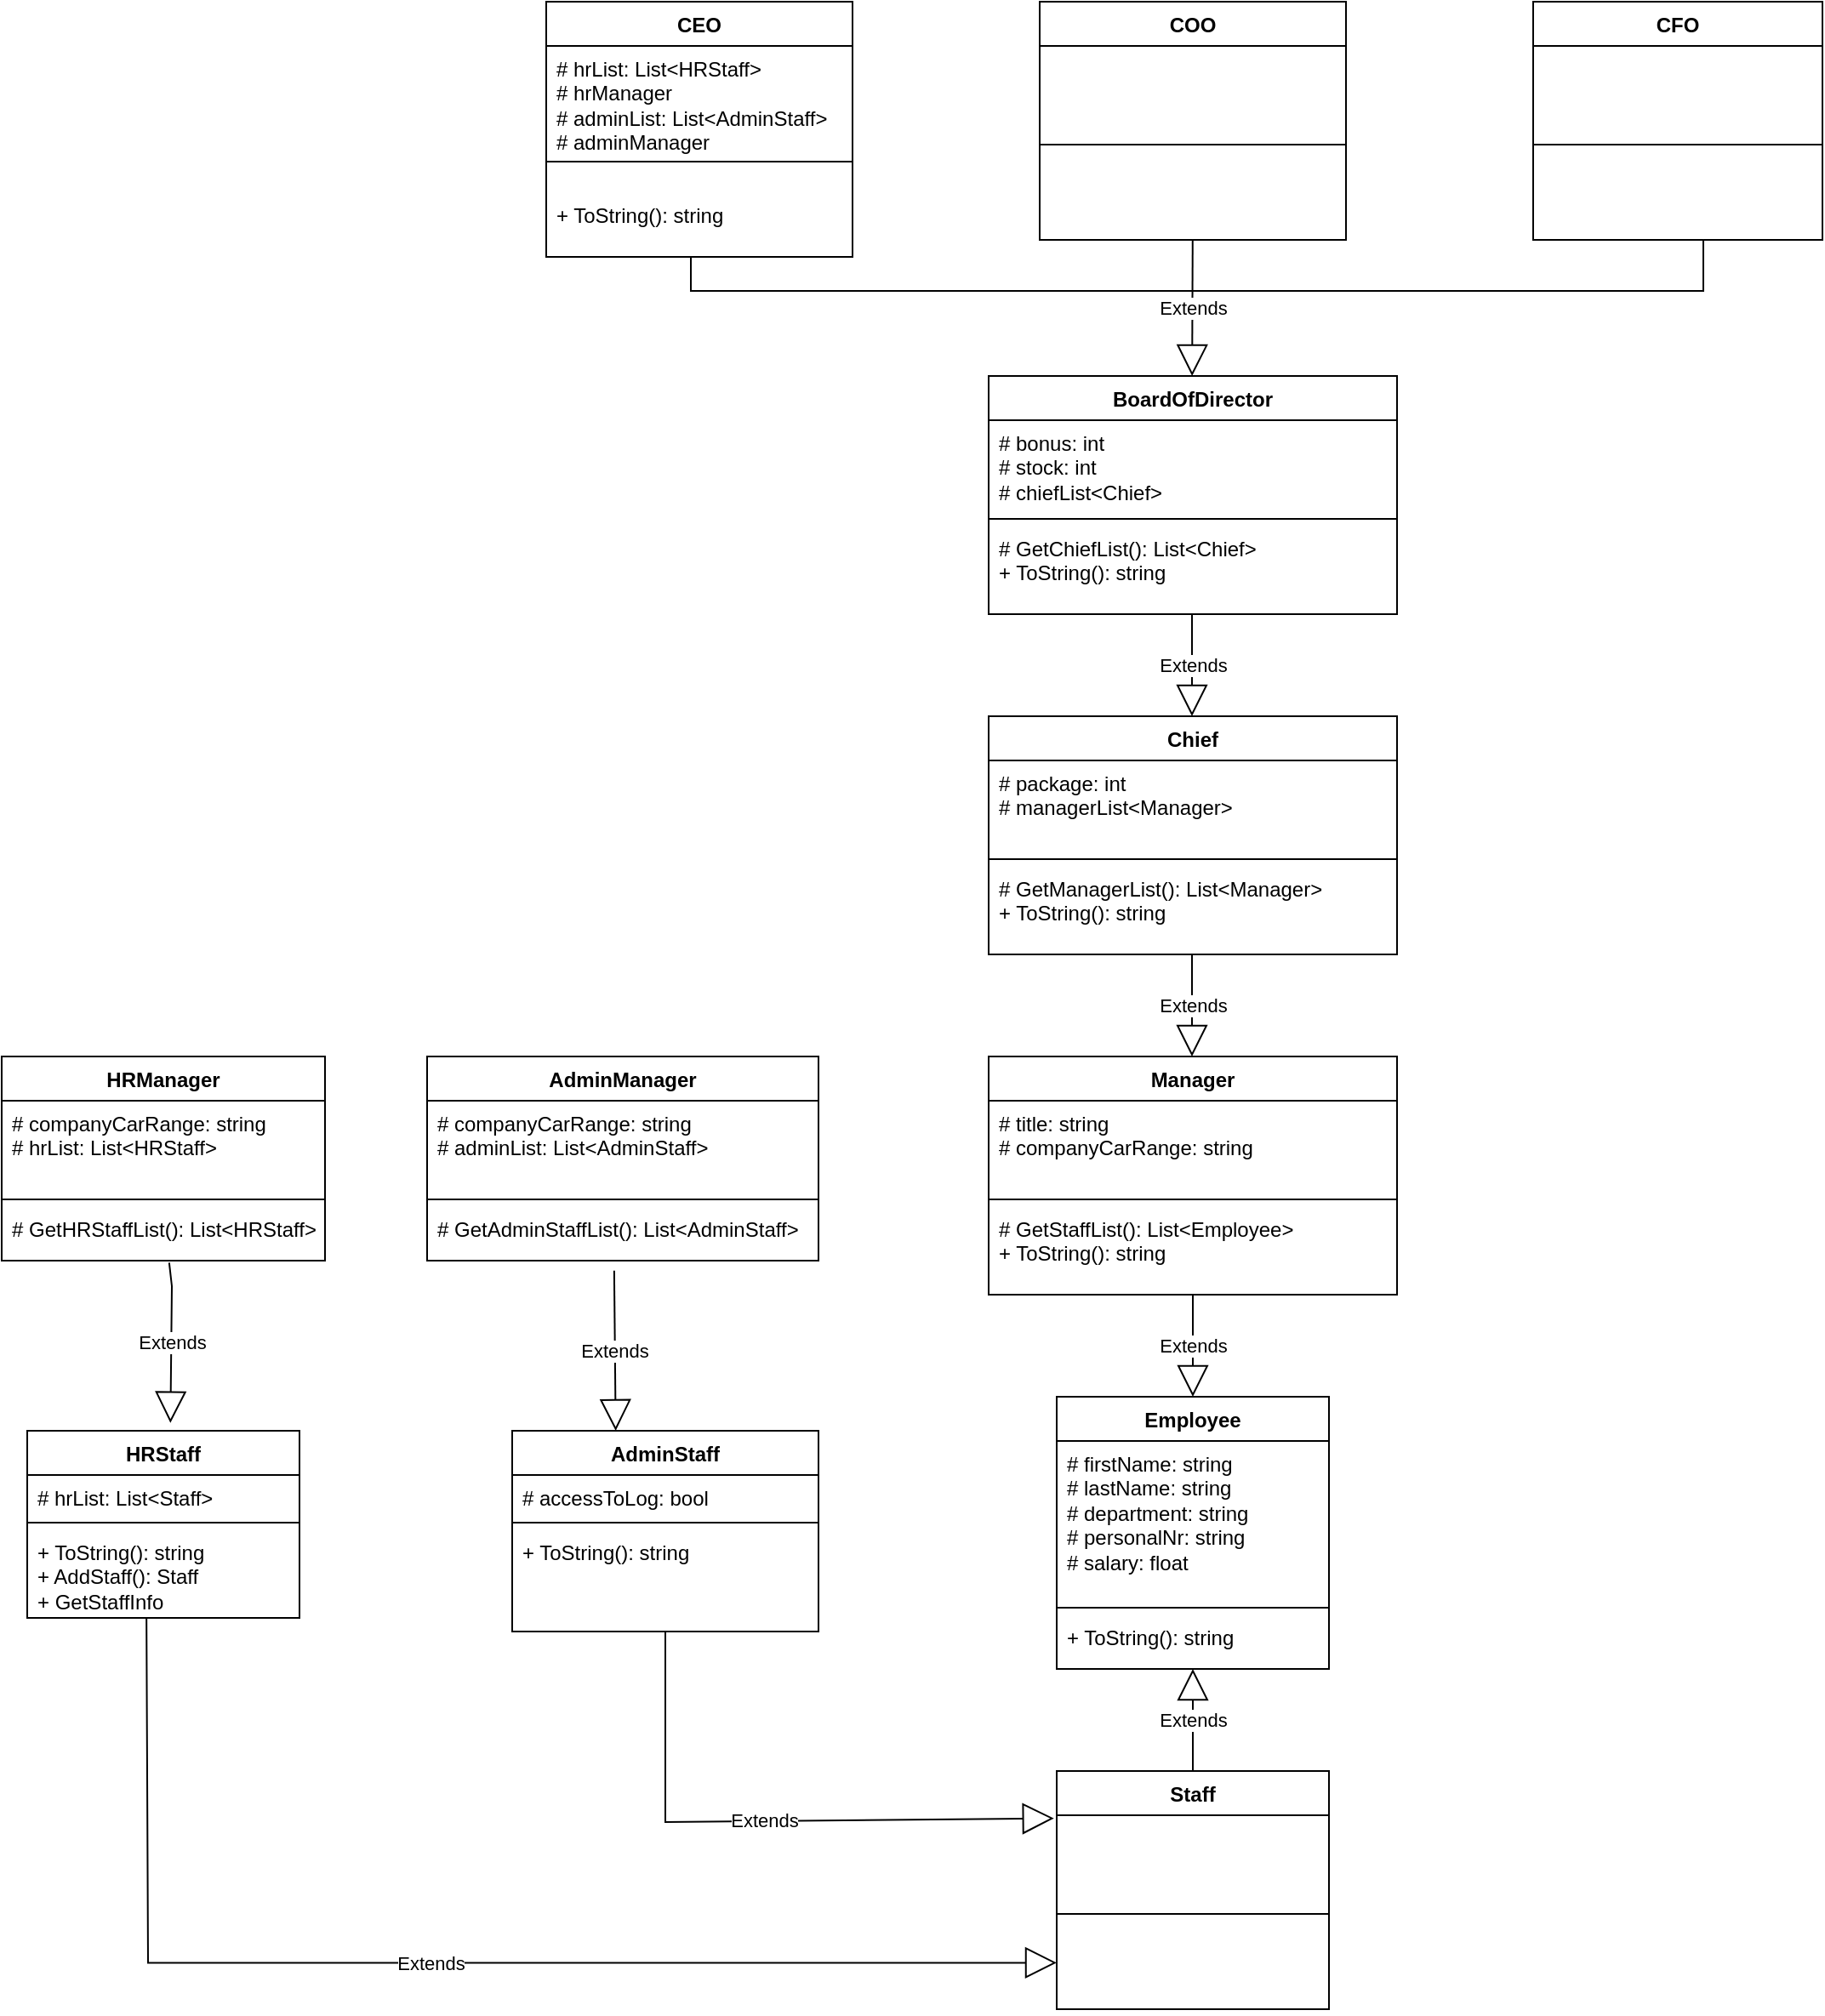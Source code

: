 <mxfile version="21.7.5" type="github">
  <diagram name="Side-1" id="TLTGw_g-QJNyRtPnsupi">
    <mxGraphModel dx="2755" dy="958" grid="1" gridSize="10" guides="1" tooltips="1" connect="1" arrows="1" fold="1" page="1" pageScale="1" pageWidth="827" pageHeight="1169" math="0" shadow="0">
      <root>
        <mxCell id="0" />
        <mxCell id="1" parent="0" />
        <mxCell id="zKcJMYXi46Nok8ppzhUQ-1" value="Employee" style="swimlane;fontStyle=1;align=center;verticalAlign=top;childLayout=stackLayout;horizontal=1;startSize=26;horizontalStack=0;resizeParent=1;resizeParentMax=0;resizeLast=0;collapsible=1;marginBottom=0;whiteSpace=wrap;html=1;" vertex="1" parent="1">
          <mxGeometry x="80" y="870" width="160" height="160" as="geometry" />
        </mxCell>
        <mxCell id="zKcJMYXi46Nok8ppzhUQ-2" value="# firstName: string&lt;br&gt;# lastName: string&lt;br&gt;# department: string&lt;br&gt;# personalNr: string&lt;br&gt;# salary: float" style="text;strokeColor=none;fillColor=none;align=left;verticalAlign=top;spacingLeft=4;spacingRight=4;overflow=hidden;rotatable=0;points=[[0,0.5],[1,0.5]];portConstraint=eastwest;whiteSpace=wrap;html=1;" vertex="1" parent="zKcJMYXi46Nok8ppzhUQ-1">
          <mxGeometry y="26" width="160" height="94" as="geometry" />
        </mxCell>
        <mxCell id="zKcJMYXi46Nok8ppzhUQ-3" value="" style="line;strokeWidth=1;fillColor=none;align=left;verticalAlign=middle;spacingTop=-1;spacingLeft=3;spacingRight=3;rotatable=0;labelPosition=right;points=[];portConstraint=eastwest;strokeColor=inherit;" vertex="1" parent="zKcJMYXi46Nok8ppzhUQ-1">
          <mxGeometry y="120" width="160" height="8" as="geometry" />
        </mxCell>
        <mxCell id="zKcJMYXi46Nok8ppzhUQ-4" value="+ ToString(): string" style="text;strokeColor=none;fillColor=none;align=left;verticalAlign=top;spacingLeft=4;spacingRight=4;overflow=hidden;rotatable=0;points=[[0,0.5],[1,0.5]];portConstraint=eastwest;whiteSpace=wrap;html=1;" vertex="1" parent="zKcJMYXi46Nok8ppzhUQ-1">
          <mxGeometry y="128" width="160" height="32" as="geometry" />
        </mxCell>
        <mxCell id="zKcJMYXi46Nok8ppzhUQ-9" value="Manager" style="swimlane;fontStyle=1;align=center;verticalAlign=top;childLayout=stackLayout;horizontal=1;startSize=26;horizontalStack=0;resizeParent=1;resizeParentMax=0;resizeLast=0;collapsible=1;marginBottom=0;whiteSpace=wrap;html=1;" vertex="1" parent="1">
          <mxGeometry x="40" y="670" width="240" height="140" as="geometry" />
        </mxCell>
        <mxCell id="zKcJMYXi46Nok8ppzhUQ-10" value="#&amp;nbsp;title: string&lt;br style=&quot;border-color: var(--border-color);&quot;&gt;#&amp;nbsp;companyCarRange: string" style="text;strokeColor=none;fillColor=none;align=left;verticalAlign=top;spacingLeft=4;spacingRight=4;overflow=hidden;rotatable=0;points=[[0,0.5],[1,0.5]];portConstraint=eastwest;whiteSpace=wrap;html=1;" vertex="1" parent="zKcJMYXi46Nok8ppzhUQ-9">
          <mxGeometry y="26" width="240" height="54" as="geometry" />
        </mxCell>
        <mxCell id="zKcJMYXi46Nok8ppzhUQ-11" value="" style="line;strokeWidth=1;fillColor=none;align=left;verticalAlign=middle;spacingTop=-1;spacingLeft=3;spacingRight=3;rotatable=0;labelPosition=right;points=[];portConstraint=eastwest;strokeColor=inherit;" vertex="1" parent="zKcJMYXi46Nok8ppzhUQ-9">
          <mxGeometry y="80" width="240" height="8" as="geometry" />
        </mxCell>
        <mxCell id="zKcJMYXi46Nok8ppzhUQ-12" value="# GetStaffList(): List&amp;lt;Employee&amp;gt;&lt;br&gt;+ ToString(): string" style="text;strokeColor=none;fillColor=none;align=left;verticalAlign=top;spacingLeft=4;spacingRight=4;overflow=hidden;rotatable=0;points=[[0,0.5],[1,0.5]];portConstraint=eastwest;whiteSpace=wrap;html=1;" vertex="1" parent="zKcJMYXi46Nok8ppzhUQ-9">
          <mxGeometry y="88" width="240" height="52" as="geometry" />
        </mxCell>
        <mxCell id="zKcJMYXi46Nok8ppzhUQ-13" value="Chief" style="swimlane;fontStyle=1;align=center;verticalAlign=top;childLayout=stackLayout;horizontal=1;startSize=26;horizontalStack=0;resizeParent=1;resizeParentMax=0;resizeLast=0;collapsible=1;marginBottom=0;whiteSpace=wrap;html=1;" vertex="1" parent="1">
          <mxGeometry x="40" y="470" width="240" height="140" as="geometry" />
        </mxCell>
        <mxCell id="zKcJMYXi46Nok8ppzhUQ-14" value="#&amp;nbsp;package: int&lt;br&gt;#&amp;nbsp;managerList&amp;lt;Manager&amp;gt;" style="text;strokeColor=none;fillColor=none;align=left;verticalAlign=top;spacingLeft=4;spacingRight=4;overflow=hidden;rotatable=0;points=[[0,0.5],[1,0.5]];portConstraint=eastwest;whiteSpace=wrap;html=1;" vertex="1" parent="zKcJMYXi46Nok8ppzhUQ-13">
          <mxGeometry y="26" width="240" height="54" as="geometry" />
        </mxCell>
        <mxCell id="zKcJMYXi46Nok8ppzhUQ-15" value="" style="line;strokeWidth=1;fillColor=none;align=left;verticalAlign=middle;spacingTop=-1;spacingLeft=3;spacingRight=3;rotatable=0;labelPosition=right;points=[];portConstraint=eastwest;strokeColor=inherit;" vertex="1" parent="zKcJMYXi46Nok8ppzhUQ-13">
          <mxGeometry y="80" width="240" height="8" as="geometry" />
        </mxCell>
        <mxCell id="zKcJMYXi46Nok8ppzhUQ-16" value="# GetManagerList(): List&amp;lt;Manager&amp;gt;&lt;br&gt;+ ToString(): string" style="text;strokeColor=none;fillColor=none;align=left;verticalAlign=top;spacingLeft=4;spacingRight=4;overflow=hidden;rotatable=0;points=[[0,0.5],[1,0.5]];portConstraint=eastwest;whiteSpace=wrap;html=1;" vertex="1" parent="zKcJMYXi46Nok8ppzhUQ-13">
          <mxGeometry y="88" width="240" height="52" as="geometry" />
        </mxCell>
        <mxCell id="zKcJMYXi46Nok8ppzhUQ-17" value="HRManager" style="swimlane;fontStyle=1;align=center;verticalAlign=top;childLayout=stackLayout;horizontal=1;startSize=26;horizontalStack=0;resizeParent=1;resizeParentMax=0;resizeLast=0;collapsible=1;marginBottom=0;whiteSpace=wrap;html=1;" vertex="1" parent="1">
          <mxGeometry x="-540" y="670" width="190" height="120" as="geometry" />
        </mxCell>
        <mxCell id="zKcJMYXi46Nok8ppzhUQ-18" value="# companyCarRange: string&lt;br&gt;#&amp;nbsp;hrList: List&amp;lt;HRStaff&amp;gt;" style="text;strokeColor=none;fillColor=none;align=left;verticalAlign=top;spacingLeft=4;spacingRight=4;overflow=hidden;rotatable=0;points=[[0,0.5],[1,0.5]];portConstraint=eastwest;whiteSpace=wrap;html=1;" vertex="1" parent="zKcJMYXi46Nok8ppzhUQ-17">
          <mxGeometry y="26" width="190" height="54" as="geometry" />
        </mxCell>
        <mxCell id="zKcJMYXi46Nok8ppzhUQ-19" value="" style="line;strokeWidth=1;fillColor=none;align=left;verticalAlign=middle;spacingTop=-1;spacingLeft=3;spacingRight=3;rotatable=0;labelPosition=right;points=[];portConstraint=eastwest;strokeColor=inherit;" vertex="1" parent="zKcJMYXi46Nok8ppzhUQ-17">
          <mxGeometry y="80" width="190" height="8" as="geometry" />
        </mxCell>
        <mxCell id="zKcJMYXi46Nok8ppzhUQ-20" value="# GetHRStaffList(): List&amp;lt;HRStaff&amp;gt;" style="text;strokeColor=none;fillColor=none;align=left;verticalAlign=top;spacingLeft=4;spacingRight=4;overflow=hidden;rotatable=0;points=[[0,0.5],[1,0.5]];portConstraint=eastwest;whiteSpace=wrap;html=1;" vertex="1" parent="zKcJMYXi46Nok8ppzhUQ-17">
          <mxGeometry y="88" width="190" height="32" as="geometry" />
        </mxCell>
        <mxCell id="zKcJMYXi46Nok8ppzhUQ-21" value="AdminManager" style="swimlane;fontStyle=1;align=center;verticalAlign=top;childLayout=stackLayout;horizontal=1;startSize=26;horizontalStack=0;resizeParent=1;resizeParentMax=0;resizeLast=0;collapsible=1;marginBottom=0;whiteSpace=wrap;html=1;" vertex="1" parent="1">
          <mxGeometry x="-290" y="670" width="230" height="120" as="geometry" />
        </mxCell>
        <mxCell id="zKcJMYXi46Nok8ppzhUQ-22" value="# companyCarRange: string&lt;br&gt;#&amp;nbsp;adminList: List&amp;lt;AdminStaff&amp;gt;" style="text;strokeColor=none;fillColor=none;align=left;verticalAlign=top;spacingLeft=4;spacingRight=4;overflow=hidden;rotatable=0;points=[[0,0.5],[1,0.5]];portConstraint=eastwest;whiteSpace=wrap;html=1;" vertex="1" parent="zKcJMYXi46Nok8ppzhUQ-21">
          <mxGeometry y="26" width="230" height="54" as="geometry" />
        </mxCell>
        <mxCell id="zKcJMYXi46Nok8ppzhUQ-23" value="" style="line;strokeWidth=1;fillColor=none;align=left;verticalAlign=middle;spacingTop=-1;spacingLeft=3;spacingRight=3;rotatable=0;labelPosition=right;points=[];portConstraint=eastwest;strokeColor=inherit;" vertex="1" parent="zKcJMYXi46Nok8ppzhUQ-21">
          <mxGeometry y="80" width="230" height="8" as="geometry" />
        </mxCell>
        <mxCell id="zKcJMYXi46Nok8ppzhUQ-24" value="# GetAdminStaffList(): List&amp;lt;AdminStaff&amp;gt;" style="text;strokeColor=none;fillColor=none;align=left;verticalAlign=top;spacingLeft=4;spacingRight=4;overflow=hidden;rotatable=0;points=[[0,0.5],[1,0.5]];portConstraint=eastwest;whiteSpace=wrap;html=1;" vertex="1" parent="zKcJMYXi46Nok8ppzhUQ-21">
          <mxGeometry y="88" width="230" height="32" as="geometry" />
        </mxCell>
        <mxCell id="zKcJMYXi46Nok8ppzhUQ-25" value="Staff" style="swimlane;fontStyle=1;align=center;verticalAlign=top;childLayout=stackLayout;horizontal=1;startSize=26;horizontalStack=0;resizeParent=1;resizeParentMax=0;resizeLast=0;collapsible=1;marginBottom=0;whiteSpace=wrap;html=1;" vertex="1" parent="1">
          <mxGeometry x="80" y="1090" width="160" height="140" as="geometry" />
        </mxCell>
        <mxCell id="zKcJMYXi46Nok8ppzhUQ-26" value="&lt;br&gt;" style="text;strokeColor=none;fillColor=none;align=left;verticalAlign=top;spacingLeft=4;spacingRight=4;overflow=hidden;rotatable=0;points=[[0,0.5],[1,0.5]];portConstraint=eastwest;whiteSpace=wrap;html=1;" vertex="1" parent="zKcJMYXi46Nok8ppzhUQ-25">
          <mxGeometry y="26" width="160" height="54" as="geometry" />
        </mxCell>
        <mxCell id="zKcJMYXi46Nok8ppzhUQ-27" value="" style="line;strokeWidth=1;fillColor=none;align=left;verticalAlign=middle;spacingTop=-1;spacingLeft=3;spacingRight=3;rotatable=0;labelPosition=right;points=[];portConstraint=eastwest;strokeColor=inherit;" vertex="1" parent="zKcJMYXi46Nok8ppzhUQ-25">
          <mxGeometry y="80" width="160" height="8" as="geometry" />
        </mxCell>
        <mxCell id="zKcJMYXi46Nok8ppzhUQ-28" value="&lt;br&gt;" style="text;strokeColor=none;fillColor=none;align=left;verticalAlign=top;spacingLeft=4;spacingRight=4;overflow=hidden;rotatable=0;points=[[0,0.5],[1,0.5]];portConstraint=eastwest;whiteSpace=wrap;html=1;" vertex="1" parent="zKcJMYXi46Nok8ppzhUQ-25">
          <mxGeometry y="88" width="160" height="52" as="geometry" />
        </mxCell>
        <mxCell id="zKcJMYXi46Nok8ppzhUQ-29" value="Extends" style="endArrow=block;endSize=16;endFill=0;html=1;rounded=0;" edge="1" parent="1" source="zKcJMYXi46Nok8ppzhUQ-25" target="zKcJMYXi46Nok8ppzhUQ-4">
          <mxGeometry width="160" relative="1" as="geometry">
            <mxPoint x="370" y="990" as="sourcePoint" />
            <mxPoint x="530" y="990" as="targetPoint" />
          </mxGeometry>
        </mxCell>
        <mxCell id="zKcJMYXi46Nok8ppzhUQ-33" value="Extends" style="endArrow=block;endSize=16;endFill=0;html=1;rounded=0;entryX=0.5;entryY=0;entryDx=0;entryDy=0;" edge="1" parent="1" target="zKcJMYXi46Nok8ppzhUQ-1">
          <mxGeometry x="-0.001" width="160" relative="1" as="geometry">
            <mxPoint x="160" y="810" as="sourcePoint" />
            <mxPoint x="210" y="956" as="targetPoint" />
            <mxPoint as="offset" />
          </mxGeometry>
        </mxCell>
        <mxCell id="zKcJMYXi46Nok8ppzhUQ-35" value="Extends" style="endArrow=block;endSize=16;endFill=0;html=1;rounded=0;entryX=0.338;entryY=-0.04;entryDx=0;entryDy=0;entryPerimeter=0;exitX=0.478;exitY=1.036;exitDx=0;exitDy=0;exitPerimeter=0;" edge="1" parent="1">
          <mxGeometry width="160" relative="1" as="geometry">
            <mxPoint x="-180.06" y="795.872" as="sourcePoint" />
            <mxPoint x="-179.16" y="890.0" as="targetPoint" />
          </mxGeometry>
        </mxCell>
        <mxCell id="zKcJMYXi46Nok8ppzhUQ-37" value="HRStaff" style="swimlane;fontStyle=1;align=center;verticalAlign=top;childLayout=stackLayout;horizontal=1;startSize=26;horizontalStack=0;resizeParent=1;resizeParentMax=0;resizeLast=0;collapsible=1;marginBottom=0;whiteSpace=wrap;html=1;" vertex="1" parent="1">
          <mxGeometry x="-525" y="890" width="160" height="110" as="geometry" />
        </mxCell>
        <mxCell id="zKcJMYXi46Nok8ppzhUQ-38" value="#&amp;nbsp;hrList: List&amp;lt;Staff&amp;gt;" style="text;strokeColor=none;fillColor=none;align=left;verticalAlign=top;spacingLeft=4;spacingRight=4;overflow=hidden;rotatable=0;points=[[0,0.5],[1,0.5]];portConstraint=eastwest;whiteSpace=wrap;html=1;" vertex="1" parent="zKcJMYXi46Nok8ppzhUQ-37">
          <mxGeometry y="26" width="160" height="24" as="geometry" />
        </mxCell>
        <mxCell id="zKcJMYXi46Nok8ppzhUQ-39" value="" style="line;strokeWidth=1;fillColor=none;align=left;verticalAlign=middle;spacingTop=-1;spacingLeft=3;spacingRight=3;rotatable=0;labelPosition=right;points=[];portConstraint=eastwest;strokeColor=inherit;" vertex="1" parent="zKcJMYXi46Nok8ppzhUQ-37">
          <mxGeometry y="50" width="160" height="8" as="geometry" />
        </mxCell>
        <mxCell id="zKcJMYXi46Nok8ppzhUQ-40" value="+ ToString(): string&lt;br&gt;+ AddStaff(): Staff&lt;br&gt;+ GetStaffInfo" style="text;strokeColor=none;fillColor=none;align=left;verticalAlign=top;spacingLeft=4;spacingRight=4;overflow=hidden;rotatable=0;points=[[0,0.5],[1,0.5]];portConstraint=eastwest;whiteSpace=wrap;html=1;" vertex="1" parent="zKcJMYXi46Nok8ppzhUQ-37">
          <mxGeometry y="58" width="160" height="52" as="geometry" />
        </mxCell>
        <mxCell id="zKcJMYXi46Nok8ppzhUQ-41" value="AdminStaff" style="swimlane;fontStyle=1;align=center;verticalAlign=top;childLayout=stackLayout;horizontal=1;startSize=26;horizontalStack=0;resizeParent=1;resizeParentMax=0;resizeLast=0;collapsible=1;marginBottom=0;whiteSpace=wrap;html=1;" vertex="1" parent="1">
          <mxGeometry x="-240" y="890" width="180" height="118" as="geometry" />
        </mxCell>
        <mxCell id="zKcJMYXi46Nok8ppzhUQ-42" value="#&amp;nbsp;accessToLog: bool" style="text;strokeColor=none;fillColor=none;align=left;verticalAlign=top;spacingLeft=4;spacingRight=4;overflow=hidden;rotatable=0;points=[[0,0.5],[1,0.5]];portConstraint=eastwest;whiteSpace=wrap;html=1;" vertex="1" parent="zKcJMYXi46Nok8ppzhUQ-41">
          <mxGeometry y="26" width="180" height="24" as="geometry" />
        </mxCell>
        <mxCell id="zKcJMYXi46Nok8ppzhUQ-43" value="" style="line;strokeWidth=1;fillColor=none;align=left;verticalAlign=middle;spacingTop=-1;spacingLeft=3;spacingRight=3;rotatable=0;labelPosition=right;points=[];portConstraint=eastwest;strokeColor=inherit;" vertex="1" parent="zKcJMYXi46Nok8ppzhUQ-41">
          <mxGeometry y="50" width="180" height="8" as="geometry" />
        </mxCell>
        <mxCell id="zKcJMYXi46Nok8ppzhUQ-44" value="+ ToString(): string" style="text;strokeColor=none;fillColor=none;align=left;verticalAlign=top;spacingLeft=4;spacingRight=4;overflow=hidden;rotatable=0;points=[[0,0.5],[1,0.5]];portConstraint=eastwest;whiteSpace=wrap;html=1;" vertex="1" parent="zKcJMYXi46Nok8ppzhUQ-41">
          <mxGeometry y="58" width="180" height="60" as="geometry" />
        </mxCell>
        <mxCell id="zKcJMYXi46Nok8ppzhUQ-45" value="Extends" style="endArrow=block;endSize=16;endFill=0;html=1;rounded=0;entryX=-0.01;entryY=0.034;entryDx=0;entryDy=0;entryPerimeter=0;" edge="1" parent="1" source="zKcJMYXi46Nok8ppzhUQ-44" target="zKcJMYXi46Nok8ppzhUQ-26">
          <mxGeometry width="160" relative="1" as="geometry">
            <mxPoint x="-50" y="1159" as="sourcePoint" />
            <mxPoint x="30" y="1160" as="targetPoint" />
            <Array as="points">
              <mxPoint x="-150" y="1120" />
            </Array>
          </mxGeometry>
        </mxCell>
        <mxCell id="zKcJMYXi46Nok8ppzhUQ-46" value="Extends" style="endArrow=block;endSize=16;endFill=0;html=1;rounded=0;entryX=-0.025;entryY=0.875;entryDx=0;entryDy=0;entryPerimeter=0;exitX=0.438;exitY=1.006;exitDx=0;exitDy=0;exitPerimeter=0;" edge="1" parent="1" source="zKcJMYXi46Nok8ppzhUQ-40">
          <mxGeometry width="160" relative="1" as="geometry">
            <mxPoint x="-453.96" y="1179.996" as="sourcePoint" />
            <mxPoint x="80" y="1202.72" as="targetPoint" />
            <Array as="points">
              <mxPoint x="-454" y="1202.72" />
            </Array>
          </mxGeometry>
        </mxCell>
        <mxCell id="zKcJMYXi46Nok8ppzhUQ-48" value="BoardOfDirector" style="swimlane;fontStyle=1;align=center;verticalAlign=top;childLayout=stackLayout;horizontal=1;startSize=26;horizontalStack=0;resizeParent=1;resizeParentMax=0;resizeLast=0;collapsible=1;marginBottom=0;whiteSpace=wrap;html=1;" vertex="1" parent="1">
          <mxGeometry x="40" y="270" width="240" height="140" as="geometry" />
        </mxCell>
        <mxCell id="zKcJMYXi46Nok8ppzhUQ-49" value="# bonus: int&lt;br&gt;#&amp;nbsp;stock: int&lt;br&gt;#&amp;nbsp;chiefList&amp;lt;Chief&amp;gt;" style="text;strokeColor=none;fillColor=none;align=left;verticalAlign=top;spacingLeft=4;spacingRight=4;overflow=hidden;rotatable=0;points=[[0,0.5],[1,0.5]];portConstraint=eastwest;whiteSpace=wrap;html=1;" vertex="1" parent="zKcJMYXi46Nok8ppzhUQ-48">
          <mxGeometry y="26" width="240" height="54" as="geometry" />
        </mxCell>
        <mxCell id="zKcJMYXi46Nok8ppzhUQ-50" value="" style="line;strokeWidth=1;fillColor=none;align=left;verticalAlign=middle;spacingTop=-1;spacingLeft=3;spacingRight=3;rotatable=0;labelPosition=right;points=[];portConstraint=eastwest;strokeColor=inherit;" vertex="1" parent="zKcJMYXi46Nok8ppzhUQ-48">
          <mxGeometry y="80" width="240" height="8" as="geometry" />
        </mxCell>
        <mxCell id="zKcJMYXi46Nok8ppzhUQ-51" value="# GetChiefList(): List&amp;lt;Chief&amp;gt;&lt;br&gt;+ ToString(): string" style="text;strokeColor=none;fillColor=none;align=left;verticalAlign=top;spacingLeft=4;spacingRight=4;overflow=hidden;rotatable=0;points=[[0,0.5],[1,0.5]];portConstraint=eastwest;whiteSpace=wrap;html=1;" vertex="1" parent="zKcJMYXi46Nok8ppzhUQ-48">
          <mxGeometry y="88" width="240" height="52" as="geometry" />
        </mxCell>
        <mxCell id="zKcJMYXi46Nok8ppzhUQ-55" value="Extends" style="endArrow=block;endSize=16;endFill=0;html=1;rounded=0;entryX=0.5;entryY=0;entryDx=0;entryDy=0;" edge="1" parent="1">
          <mxGeometry x="-0.001" width="160" relative="1" as="geometry">
            <mxPoint x="159.5" y="610" as="sourcePoint" />
            <mxPoint x="159.5" y="670" as="targetPoint" />
            <mxPoint as="offset" />
          </mxGeometry>
        </mxCell>
        <mxCell id="zKcJMYXi46Nok8ppzhUQ-56" value="Extends" style="endArrow=block;endSize=16;endFill=0;html=1;rounded=0;entryX=0.5;entryY=0;entryDx=0;entryDy=0;" edge="1" parent="1">
          <mxGeometry x="-0.001" width="160" relative="1" as="geometry">
            <mxPoint x="159.5" y="410" as="sourcePoint" />
            <mxPoint x="159.5" y="470" as="targetPoint" />
            <mxPoint as="offset" />
          </mxGeometry>
        </mxCell>
        <mxCell id="zKcJMYXi46Nok8ppzhUQ-57" value="CEO" style="swimlane;fontStyle=1;align=center;verticalAlign=top;childLayout=stackLayout;horizontal=1;startSize=26;horizontalStack=0;resizeParent=1;resizeParentMax=0;resizeLast=0;collapsible=1;marginBottom=0;whiteSpace=wrap;html=1;" vertex="1" parent="1">
          <mxGeometry x="-220" y="50" width="180" height="150" as="geometry" />
        </mxCell>
        <mxCell id="zKcJMYXi46Nok8ppzhUQ-58" value="#&amp;nbsp;hrList: List&amp;lt;HRStaff&amp;gt;&lt;br&gt;# hrManager&lt;br&gt;# adminList: List&amp;lt;AdminStaff&amp;gt;&lt;br style=&quot;border-color: var(--border-color);&quot;&gt;# adminManager&lt;br style=&quot;border-color: var(--border-color);&quot;&gt;#" style="text;strokeColor=none;fillColor=none;align=left;verticalAlign=top;spacingLeft=4;spacingRight=4;overflow=hidden;rotatable=0;points=[[0,0.5],[1,0.5]];portConstraint=eastwest;whiteSpace=wrap;html=1;" vertex="1" parent="zKcJMYXi46Nok8ppzhUQ-57">
          <mxGeometry y="26" width="180" height="64" as="geometry" />
        </mxCell>
        <mxCell id="zKcJMYXi46Nok8ppzhUQ-59" value="" style="line;strokeWidth=1;fillColor=none;align=left;verticalAlign=middle;spacingTop=-1;spacingLeft=3;spacingRight=3;rotatable=0;labelPosition=right;points=[];portConstraint=eastwest;strokeColor=inherit;" vertex="1" parent="zKcJMYXi46Nok8ppzhUQ-57">
          <mxGeometry y="90" width="180" height="8" as="geometry" />
        </mxCell>
        <mxCell id="zKcJMYXi46Nok8ppzhUQ-60" value="&lt;br&gt;+ ToString(): string" style="text;strokeColor=none;fillColor=none;align=left;verticalAlign=top;spacingLeft=4;spacingRight=4;overflow=hidden;rotatable=0;points=[[0,0.5],[1,0.5]];portConstraint=eastwest;whiteSpace=wrap;html=1;" vertex="1" parent="zKcJMYXi46Nok8ppzhUQ-57">
          <mxGeometry y="98" width="180" height="52" as="geometry" />
        </mxCell>
        <mxCell id="zKcJMYXi46Nok8ppzhUQ-30" value="Extends" style="endArrow=block;endSize=16;endFill=0;html=1;rounded=0;entryX=0.526;entryY=-0.042;entryDx=0;entryDy=0;entryPerimeter=0;exitX=0.518;exitY=1.036;exitDx=0;exitDy=0;exitPerimeter=0;" edge="1" parent="1" source="zKcJMYXi46Nok8ppzhUQ-20" target="zKcJMYXi46Nok8ppzhUQ-37">
          <mxGeometry width="160" relative="1" as="geometry">
            <mxPoint x="-440" y="790" as="sourcePoint" />
            <mxPoint x="60" y="805.008" as="targetPoint" />
            <Array as="points">
              <mxPoint x="-440" y="805" />
            </Array>
          </mxGeometry>
        </mxCell>
        <mxCell id="zKcJMYXi46Nok8ppzhUQ-61" value="COO" style="swimlane;fontStyle=1;align=center;verticalAlign=top;childLayout=stackLayout;horizontal=1;startSize=26;horizontalStack=0;resizeParent=1;resizeParentMax=0;resizeLast=0;collapsible=1;marginBottom=0;whiteSpace=wrap;html=1;" vertex="1" parent="1">
          <mxGeometry x="70" y="50" width="180" height="140" as="geometry" />
        </mxCell>
        <mxCell id="zKcJMYXi46Nok8ppzhUQ-62" value="&lt;br&gt;" style="text;strokeColor=none;fillColor=none;align=left;verticalAlign=top;spacingLeft=4;spacingRight=4;overflow=hidden;rotatable=0;points=[[0,0.5],[1,0.5]];portConstraint=eastwest;whiteSpace=wrap;html=1;" vertex="1" parent="zKcJMYXi46Nok8ppzhUQ-61">
          <mxGeometry y="26" width="180" height="54" as="geometry" />
        </mxCell>
        <mxCell id="zKcJMYXi46Nok8ppzhUQ-63" value="" style="line;strokeWidth=1;fillColor=none;align=left;verticalAlign=middle;spacingTop=-1;spacingLeft=3;spacingRight=3;rotatable=0;labelPosition=right;points=[];portConstraint=eastwest;strokeColor=inherit;" vertex="1" parent="zKcJMYXi46Nok8ppzhUQ-61">
          <mxGeometry y="80" width="180" height="8" as="geometry" />
        </mxCell>
        <mxCell id="zKcJMYXi46Nok8ppzhUQ-64" value="&lt;br&gt;" style="text;strokeColor=none;fillColor=none;align=left;verticalAlign=top;spacingLeft=4;spacingRight=4;overflow=hidden;rotatable=0;points=[[0,0.5],[1,0.5]];portConstraint=eastwest;whiteSpace=wrap;html=1;" vertex="1" parent="zKcJMYXi46Nok8ppzhUQ-61">
          <mxGeometry y="88" width="180" height="52" as="geometry" />
        </mxCell>
        <mxCell id="zKcJMYXi46Nok8ppzhUQ-65" value="CFO" style="swimlane;fontStyle=1;align=center;verticalAlign=top;childLayout=stackLayout;horizontal=1;startSize=26;horizontalStack=0;resizeParent=1;resizeParentMax=0;resizeLast=0;collapsible=1;marginBottom=0;whiteSpace=wrap;html=1;" vertex="1" parent="1">
          <mxGeometry x="360" y="50" width="170" height="140" as="geometry" />
        </mxCell>
        <mxCell id="zKcJMYXi46Nok8ppzhUQ-66" value="&lt;br&gt;" style="text;strokeColor=none;fillColor=none;align=left;verticalAlign=top;spacingLeft=4;spacingRight=4;overflow=hidden;rotatable=0;points=[[0,0.5],[1,0.5]];portConstraint=eastwest;whiteSpace=wrap;html=1;" vertex="1" parent="zKcJMYXi46Nok8ppzhUQ-65">
          <mxGeometry y="26" width="170" height="54" as="geometry" />
        </mxCell>
        <mxCell id="zKcJMYXi46Nok8ppzhUQ-67" value="" style="line;strokeWidth=1;fillColor=none;align=left;verticalAlign=middle;spacingTop=-1;spacingLeft=3;spacingRight=3;rotatable=0;labelPosition=right;points=[];portConstraint=eastwest;strokeColor=inherit;" vertex="1" parent="zKcJMYXi46Nok8ppzhUQ-65">
          <mxGeometry y="80" width="170" height="8" as="geometry" />
        </mxCell>
        <mxCell id="zKcJMYXi46Nok8ppzhUQ-68" value="&lt;br&gt;" style="text;strokeColor=none;fillColor=none;align=left;verticalAlign=top;spacingLeft=4;spacingRight=4;overflow=hidden;rotatable=0;points=[[0,0.5],[1,0.5]];portConstraint=eastwest;whiteSpace=wrap;html=1;" vertex="1" parent="zKcJMYXi46Nok8ppzhUQ-65">
          <mxGeometry y="88" width="170" height="52" as="geometry" />
        </mxCell>
        <mxCell id="zKcJMYXi46Nok8ppzhUQ-69" value="Extends" style="endArrow=block;endSize=16;endFill=0;html=1;rounded=0;entryX=0.5;entryY=0;entryDx=0;entryDy=0;" edge="1" parent="1" source="zKcJMYXi46Nok8ppzhUQ-64">
          <mxGeometry x="-0.001" width="160" relative="1" as="geometry">
            <mxPoint x="160" y="200" as="sourcePoint" />
            <mxPoint x="159.58" y="270" as="targetPoint" />
            <mxPoint as="offset" />
          </mxGeometry>
        </mxCell>
        <mxCell id="zKcJMYXi46Nok8ppzhUQ-70" value="" style="endArrow=none;html=1;rounded=0;" edge="1" parent="1">
          <mxGeometry width="50" height="50" relative="1" as="geometry">
            <mxPoint x="-135" y="200" as="sourcePoint" />
            <mxPoint x="160" y="220" as="targetPoint" />
            <Array as="points">
              <mxPoint x="-135" y="220" />
            </Array>
          </mxGeometry>
        </mxCell>
        <mxCell id="zKcJMYXi46Nok8ppzhUQ-71" value="" style="endArrow=none;html=1;rounded=0;" edge="1" parent="1">
          <mxGeometry width="50" height="50" relative="1" as="geometry">
            <mxPoint x="160" y="220" as="sourcePoint" />
            <mxPoint x="460" y="190" as="targetPoint" />
            <Array as="points">
              <mxPoint x="460" y="220" />
            </Array>
          </mxGeometry>
        </mxCell>
      </root>
    </mxGraphModel>
  </diagram>
</mxfile>
